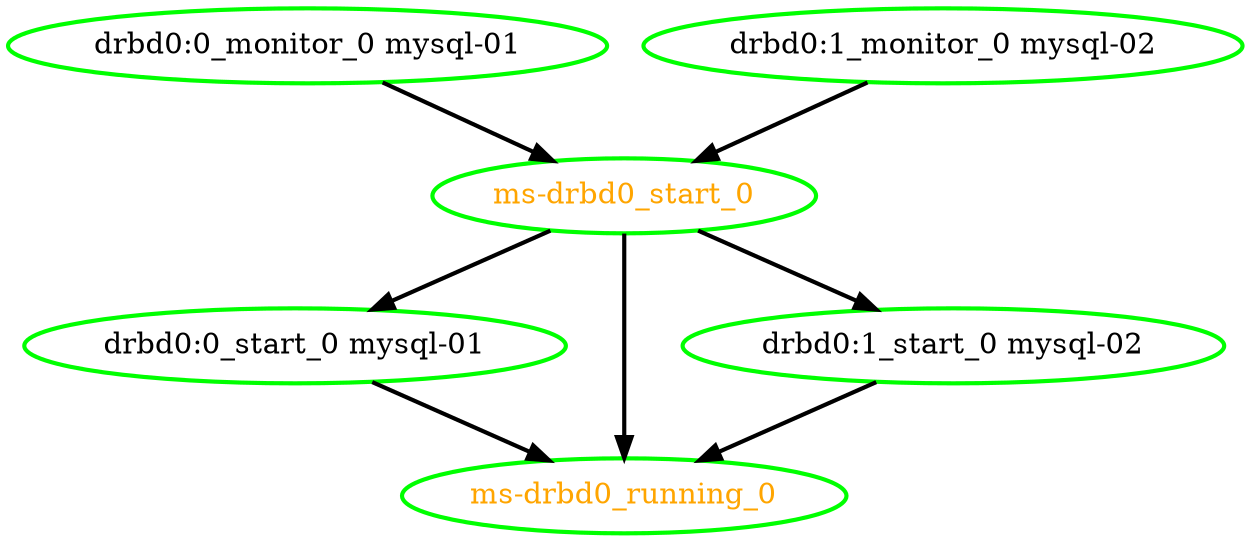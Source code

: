 digraph "g" {
"drbd0:0_monitor_0 mysql-01" -> "ms-drbd0_start_0" [ style = bold]
"drbd0:0_monitor_0 mysql-01" [ style=bold color="green" fontcolor="black" ]
"drbd0:0_start_0 mysql-01" -> "ms-drbd0_running_0" [ style = bold]
"drbd0:0_start_0 mysql-01" [ style=bold color="green" fontcolor="black" ]
"drbd0:1_monitor_0 mysql-02" -> "ms-drbd0_start_0" [ style = bold]
"drbd0:1_monitor_0 mysql-02" [ style=bold color="green" fontcolor="black" ]
"drbd0:1_start_0 mysql-02" -> "ms-drbd0_running_0" [ style = bold]
"drbd0:1_start_0 mysql-02" [ style=bold color="green" fontcolor="black" ]
"ms-drbd0_running_0" [ style=bold color="green" fontcolor="orange" ]
"ms-drbd0_start_0" -> "drbd0:0_start_0 mysql-01" [ style = bold]
"ms-drbd0_start_0" -> "drbd0:1_start_0 mysql-02" [ style = bold]
"ms-drbd0_start_0" -> "ms-drbd0_running_0" [ style = bold]
"ms-drbd0_start_0" [ style=bold color="green" fontcolor="orange" ]
}
